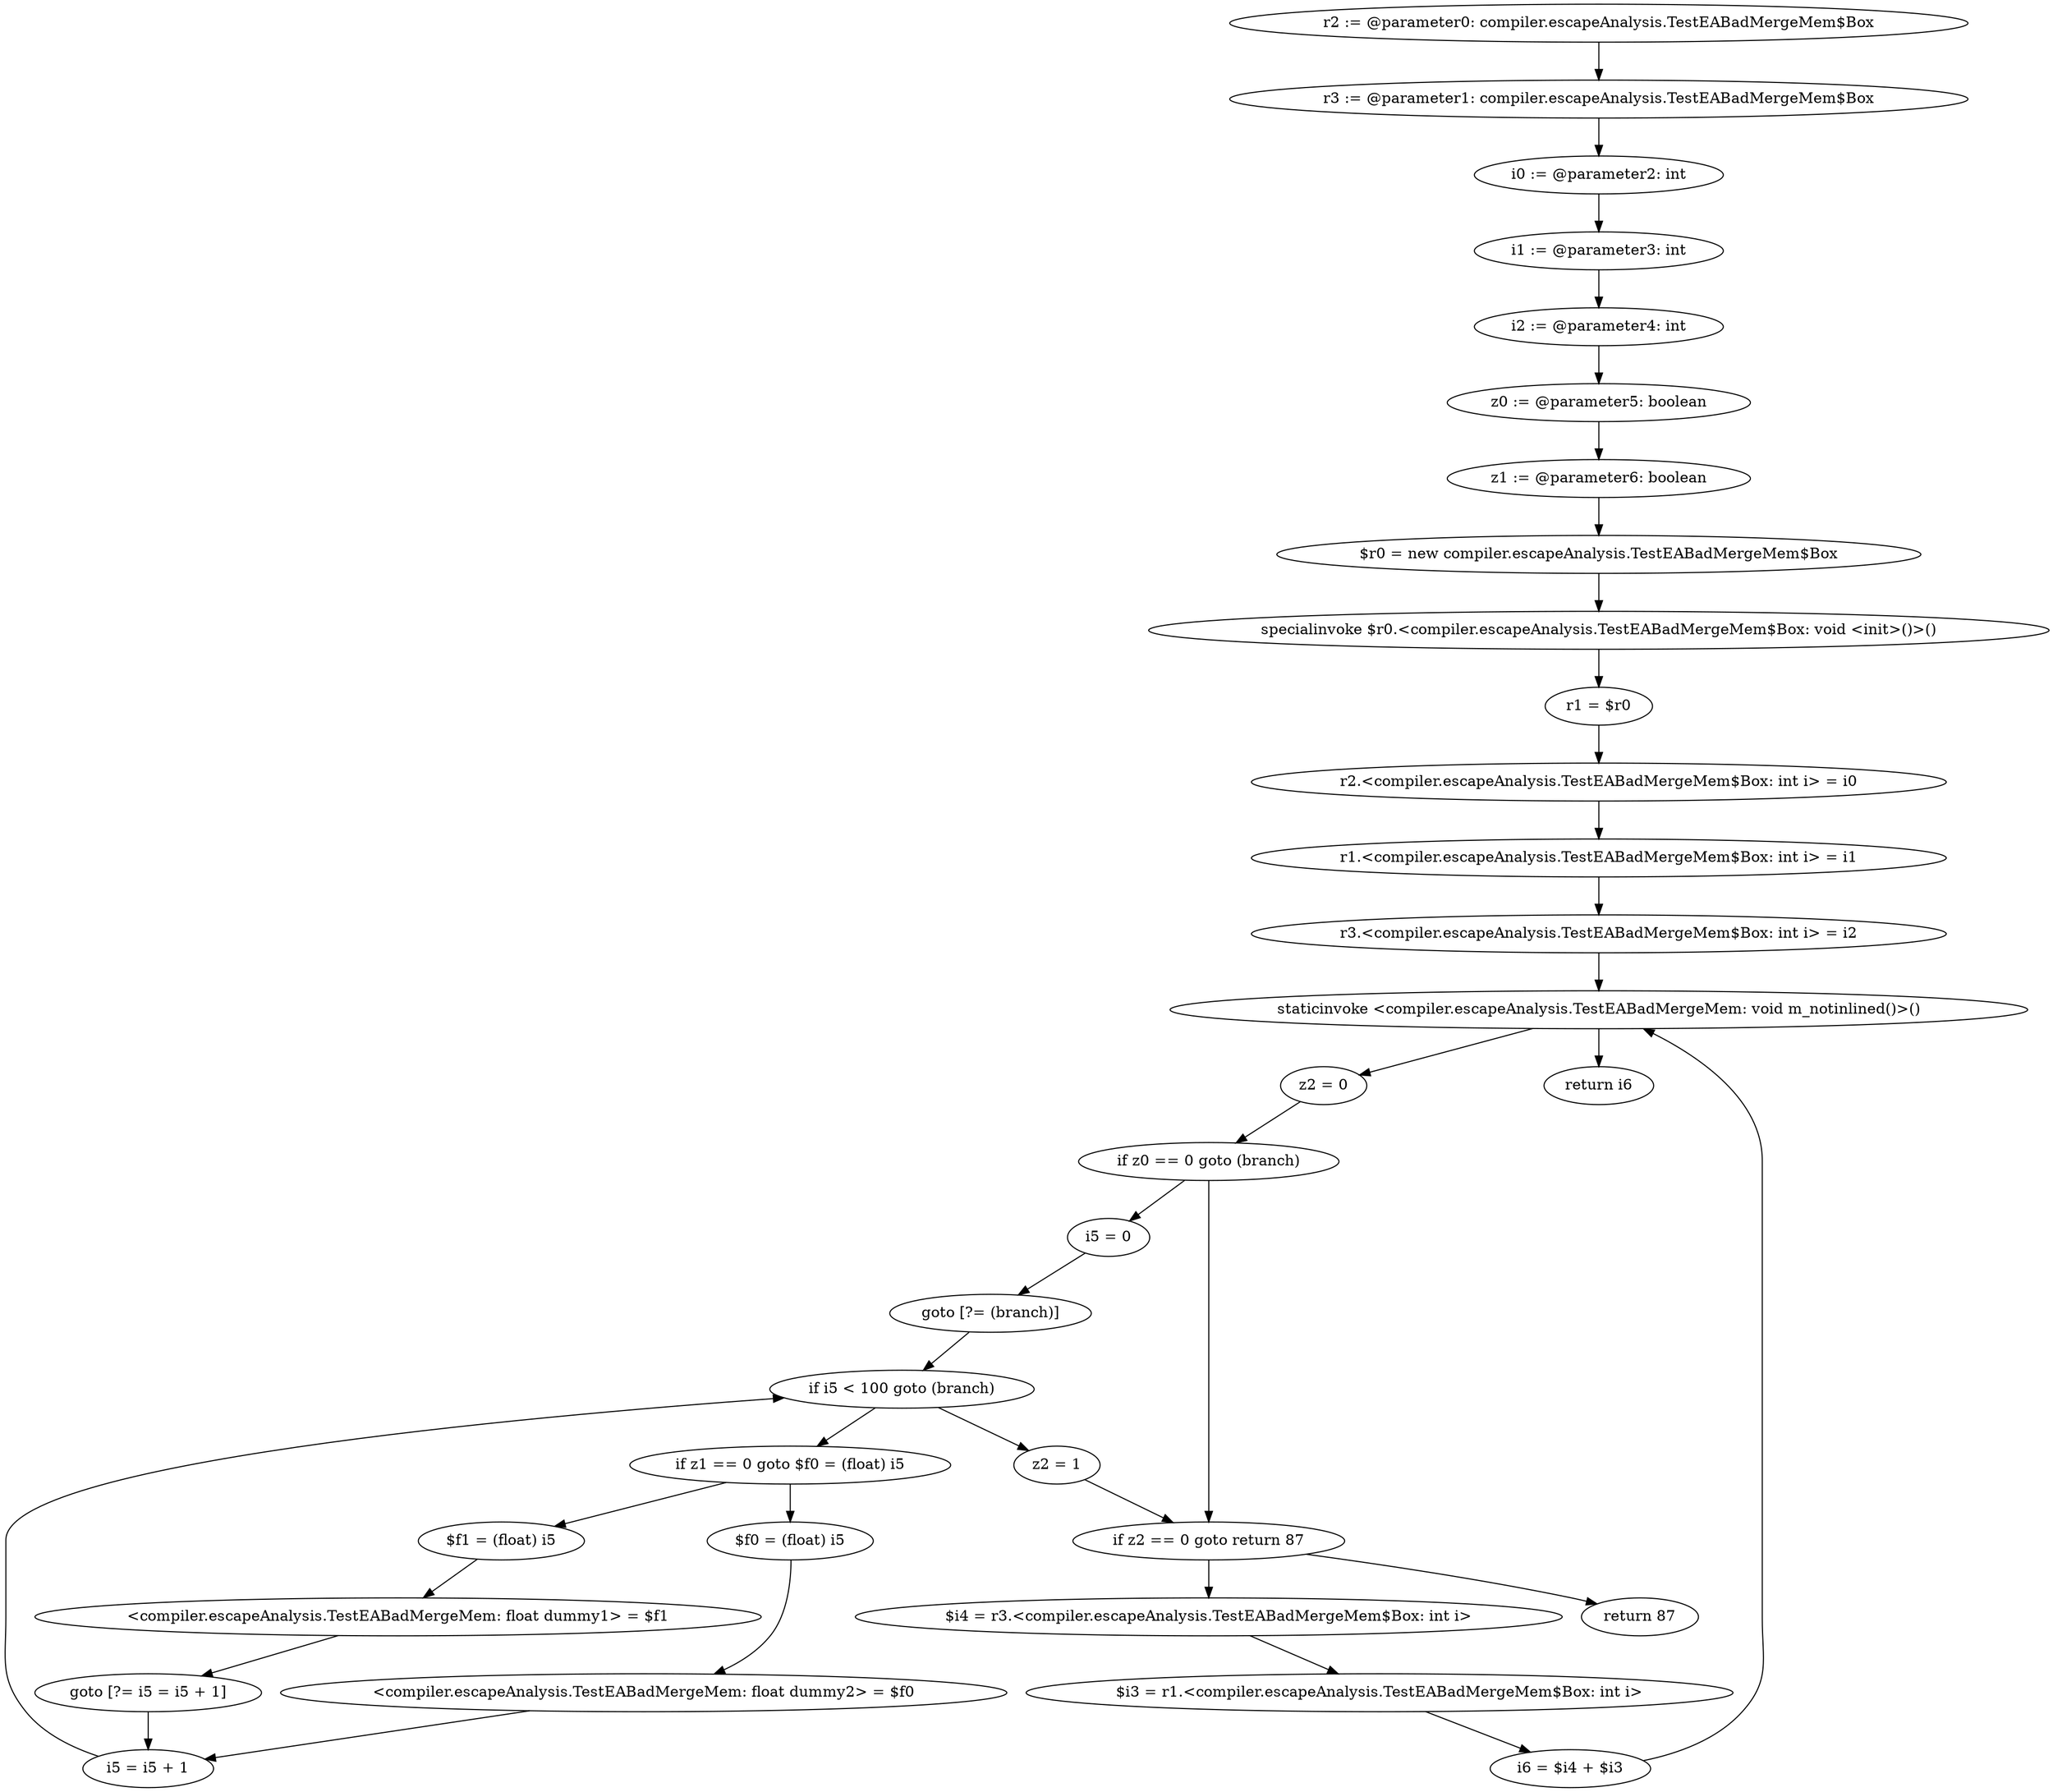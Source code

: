 digraph "unitGraph" {
    "r2 := @parameter0: compiler.escapeAnalysis.TestEABadMergeMem$Box"
    "r3 := @parameter1: compiler.escapeAnalysis.TestEABadMergeMem$Box"
    "i0 := @parameter2: int"
    "i1 := @parameter3: int"
    "i2 := @parameter4: int"
    "z0 := @parameter5: boolean"
    "z1 := @parameter6: boolean"
    "$r0 = new compiler.escapeAnalysis.TestEABadMergeMem$Box"
    "specialinvoke $r0.<compiler.escapeAnalysis.TestEABadMergeMem$Box: void <init>()>()"
    "r1 = $r0"
    "r2.<compiler.escapeAnalysis.TestEABadMergeMem$Box: int i> = i0"
    "r1.<compiler.escapeAnalysis.TestEABadMergeMem$Box: int i> = i1"
    "r3.<compiler.escapeAnalysis.TestEABadMergeMem$Box: int i> = i2"
    "staticinvoke <compiler.escapeAnalysis.TestEABadMergeMem: void m_notinlined()>()"
    "z2 = 0"
    "if z0 == 0 goto (branch)"
    "i5 = 0"
    "goto [?= (branch)]"
    "if z1 == 0 goto $f0 = (float) i5"
    "$f1 = (float) i5"
    "<compiler.escapeAnalysis.TestEABadMergeMem: float dummy1> = $f1"
    "goto [?= i5 = i5 + 1]"
    "$f0 = (float) i5"
    "<compiler.escapeAnalysis.TestEABadMergeMem: float dummy2> = $f0"
    "i5 = i5 + 1"
    "if i5 < 100 goto (branch)"
    "z2 = 1"
    "if z2 == 0 goto return 87"
    "$i4 = r3.<compiler.escapeAnalysis.TestEABadMergeMem$Box: int i>"
    "$i3 = r1.<compiler.escapeAnalysis.TestEABadMergeMem$Box: int i>"
    "i6 = $i4 + $i3"
    "return i6"
    "return 87"
    "r2 := @parameter0: compiler.escapeAnalysis.TestEABadMergeMem$Box"->"r3 := @parameter1: compiler.escapeAnalysis.TestEABadMergeMem$Box";
    "r3 := @parameter1: compiler.escapeAnalysis.TestEABadMergeMem$Box"->"i0 := @parameter2: int";
    "i0 := @parameter2: int"->"i1 := @parameter3: int";
    "i1 := @parameter3: int"->"i2 := @parameter4: int";
    "i2 := @parameter4: int"->"z0 := @parameter5: boolean";
    "z0 := @parameter5: boolean"->"z1 := @parameter6: boolean";
    "z1 := @parameter6: boolean"->"$r0 = new compiler.escapeAnalysis.TestEABadMergeMem$Box";
    "$r0 = new compiler.escapeAnalysis.TestEABadMergeMem$Box"->"specialinvoke $r0.<compiler.escapeAnalysis.TestEABadMergeMem$Box: void <init>()>()";
    "specialinvoke $r0.<compiler.escapeAnalysis.TestEABadMergeMem$Box: void <init>()>()"->"r1 = $r0";
    "r1 = $r0"->"r2.<compiler.escapeAnalysis.TestEABadMergeMem$Box: int i> = i0";
    "r2.<compiler.escapeAnalysis.TestEABadMergeMem$Box: int i> = i0"->"r1.<compiler.escapeAnalysis.TestEABadMergeMem$Box: int i> = i1";
    "r1.<compiler.escapeAnalysis.TestEABadMergeMem$Box: int i> = i1"->"r3.<compiler.escapeAnalysis.TestEABadMergeMem$Box: int i> = i2";
    "r3.<compiler.escapeAnalysis.TestEABadMergeMem$Box: int i> = i2"->"staticinvoke <compiler.escapeAnalysis.TestEABadMergeMem: void m_notinlined()>()";
    "staticinvoke <compiler.escapeAnalysis.TestEABadMergeMem: void m_notinlined()>()"->"z2 = 0";
    "z2 = 0"->"if z0 == 0 goto (branch)";
    "if z0 == 0 goto (branch)"->"i5 = 0";
    "if z0 == 0 goto (branch)"->"if z2 == 0 goto return 87";
    "i5 = 0"->"goto [?= (branch)]";
    "goto [?= (branch)]"->"if i5 < 100 goto (branch)";
    "if z1 == 0 goto $f0 = (float) i5"->"$f1 = (float) i5";
    "if z1 == 0 goto $f0 = (float) i5"->"$f0 = (float) i5";
    "$f1 = (float) i5"->"<compiler.escapeAnalysis.TestEABadMergeMem: float dummy1> = $f1";
    "<compiler.escapeAnalysis.TestEABadMergeMem: float dummy1> = $f1"->"goto [?= i5 = i5 + 1]";
    "goto [?= i5 = i5 + 1]"->"i5 = i5 + 1";
    "$f0 = (float) i5"->"<compiler.escapeAnalysis.TestEABadMergeMem: float dummy2> = $f0";
    "<compiler.escapeAnalysis.TestEABadMergeMem: float dummy2> = $f0"->"i5 = i5 + 1";
    "i5 = i5 + 1"->"if i5 < 100 goto (branch)";
    "if i5 < 100 goto (branch)"->"z2 = 1";
    "if i5 < 100 goto (branch)"->"if z1 == 0 goto $f0 = (float) i5";
    "z2 = 1"->"if z2 == 0 goto return 87";
    "if z2 == 0 goto return 87"->"$i4 = r3.<compiler.escapeAnalysis.TestEABadMergeMem$Box: int i>";
    "if z2 == 0 goto return 87"->"return 87";
    "$i4 = r3.<compiler.escapeAnalysis.TestEABadMergeMem$Box: int i>"->"$i3 = r1.<compiler.escapeAnalysis.TestEABadMergeMem$Box: int i>";
    "$i3 = r1.<compiler.escapeAnalysis.TestEABadMergeMem$Box: int i>"->"i6 = $i4 + $i3";
    "i6 = $i4 + $i3"->"staticinvoke <compiler.escapeAnalysis.TestEABadMergeMem: void m_notinlined()>()";
    "staticinvoke <compiler.escapeAnalysis.TestEABadMergeMem: void m_notinlined()>()"->"return i6";
}
